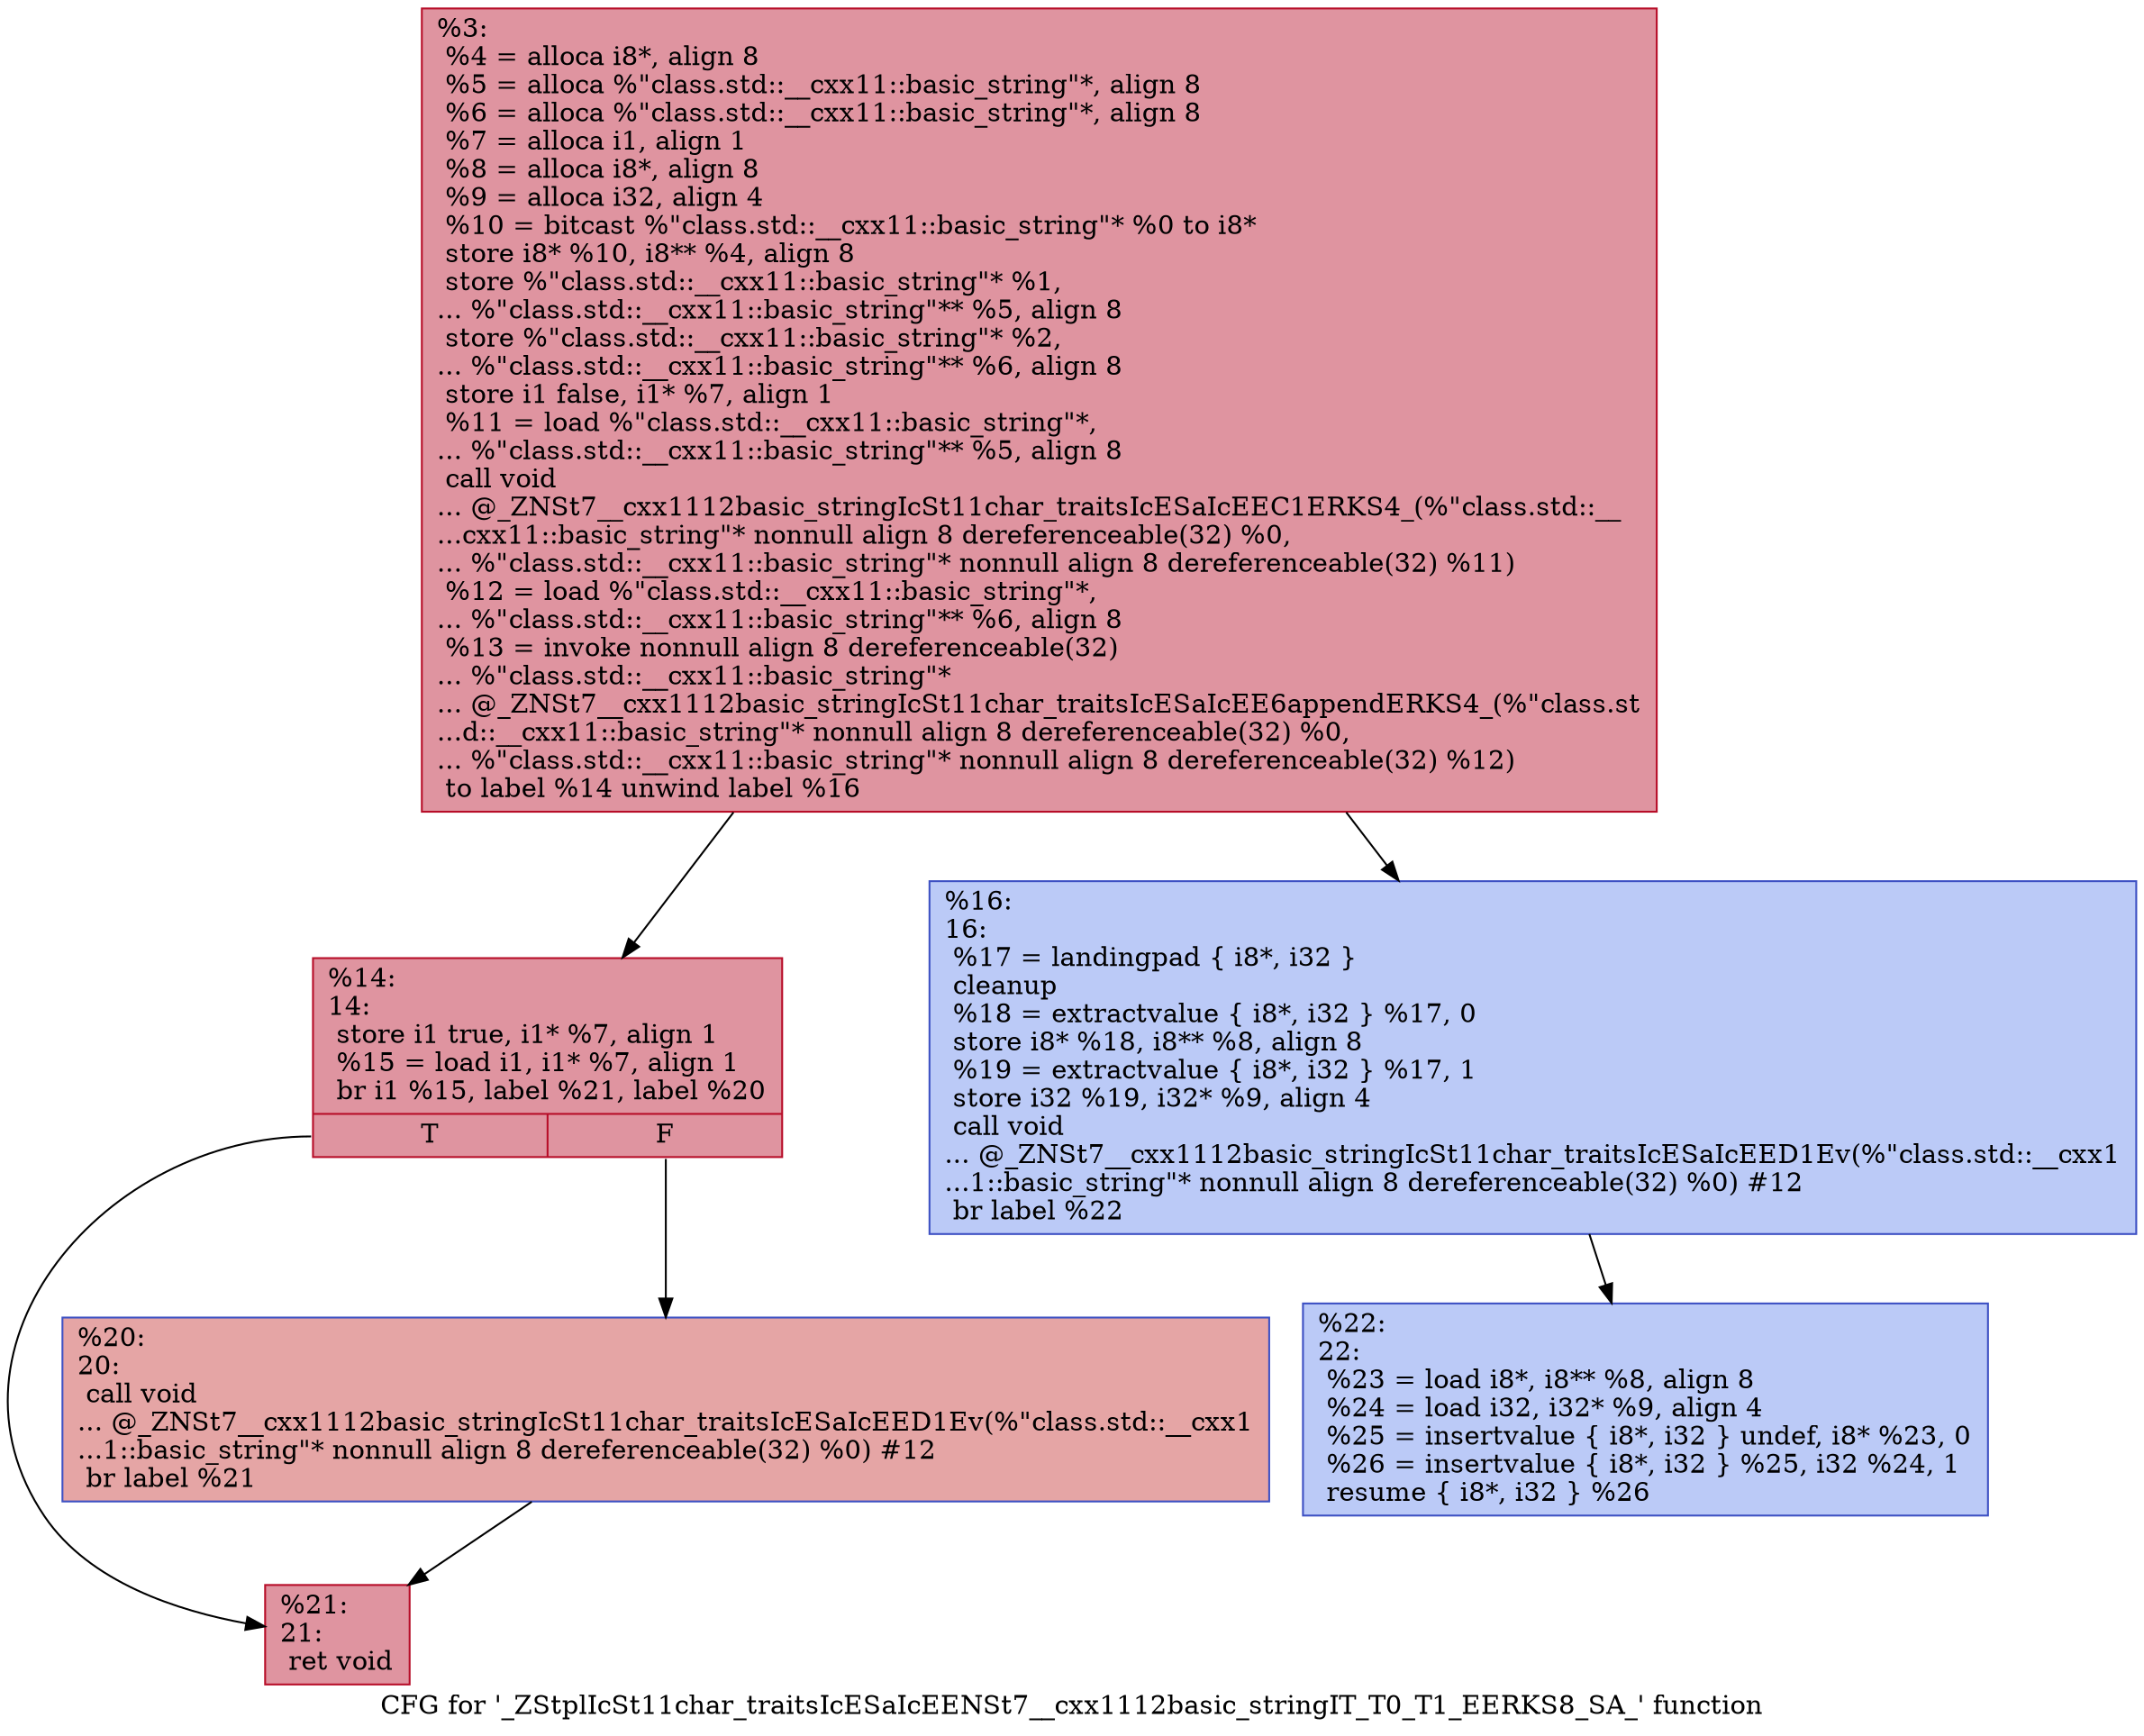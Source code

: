 digraph "CFG for '_ZStplIcSt11char_traitsIcESaIcEENSt7__cxx1112basic_stringIT_T0_T1_EERKS8_SA_' function" {
	label="CFG for '_ZStplIcSt11char_traitsIcESaIcEENSt7__cxx1112basic_stringIT_T0_T1_EERKS8_SA_' function";

	Node0x5604d287b120 [shape=record,color="#b70d28ff", style=filled, fillcolor="#b70d2870",label="{%3:\l  %4 = alloca i8*, align 8\l  %5 = alloca %\"class.std::__cxx11::basic_string\"*, align 8\l  %6 = alloca %\"class.std::__cxx11::basic_string\"*, align 8\l  %7 = alloca i1, align 1\l  %8 = alloca i8*, align 8\l  %9 = alloca i32, align 4\l  %10 = bitcast %\"class.std::__cxx11::basic_string\"* %0 to i8*\l  store i8* %10, i8** %4, align 8\l  store %\"class.std::__cxx11::basic_string\"* %1,\l... %\"class.std::__cxx11::basic_string\"** %5, align 8\l  store %\"class.std::__cxx11::basic_string\"* %2,\l... %\"class.std::__cxx11::basic_string\"** %6, align 8\l  store i1 false, i1* %7, align 1\l  %11 = load %\"class.std::__cxx11::basic_string\"*,\l... %\"class.std::__cxx11::basic_string\"** %5, align 8\l  call void\l... @_ZNSt7__cxx1112basic_stringIcSt11char_traitsIcESaIcEEC1ERKS4_(%\"class.std::__\l...cxx11::basic_string\"* nonnull align 8 dereferenceable(32) %0,\l... %\"class.std::__cxx11::basic_string\"* nonnull align 8 dereferenceable(32) %11)\l  %12 = load %\"class.std::__cxx11::basic_string\"*,\l... %\"class.std::__cxx11::basic_string\"** %6, align 8\l  %13 = invoke nonnull align 8 dereferenceable(32)\l... %\"class.std::__cxx11::basic_string\"*\l... @_ZNSt7__cxx1112basic_stringIcSt11char_traitsIcESaIcEE6appendERKS4_(%\"class.st\l...d::__cxx11::basic_string\"* nonnull align 8 dereferenceable(32) %0,\l... %\"class.std::__cxx11::basic_string\"* nonnull align 8 dereferenceable(32) %12)\l          to label %14 unwind label %16\l}"];
	Node0x5604d287b120 -> Node0x5604d287b9e0;
	Node0x5604d287b120 -> Node0x5604d287ba30;
	Node0x5604d287b9e0 [shape=record,color="#b70d28ff", style=filled, fillcolor="#b70d2870",label="{%14:\l14:                                               \l  store i1 true, i1* %7, align 1\l  %15 = load i1, i1* %7, align 1\l  br i1 %15, label %21, label %20\l|{<s0>T|<s1>F}}"];
	Node0x5604d287b9e0:s0 -> Node0x5604d287b1e0;
	Node0x5604d287b9e0:s1 -> Node0x5604d287bdb0;
	Node0x5604d287ba30 [shape=record,color="#3d50c3ff", style=filled, fillcolor="#6687ed70",label="{%16:\l16:                                               \l  %17 = landingpad \{ i8*, i32 \}\l          cleanup\l  %18 = extractvalue \{ i8*, i32 \} %17, 0\l  store i8* %18, i8** %8, align 8\l  %19 = extractvalue \{ i8*, i32 \} %17, 1\l  store i32 %19, i32* %9, align 4\l  call void\l... @_ZNSt7__cxx1112basic_stringIcSt11char_traitsIcESaIcEED1Ev(%\"class.std::__cxx1\l...1::basic_string\"* nonnull align 8 dereferenceable(32) %0) #12\l  br label %22\l}"];
	Node0x5604d287ba30 -> Node0x5604d287c0b0;
	Node0x5604d287bdb0 [shape=record,color="#3d50c3ff", style=filled, fillcolor="#c5333470",label="{%20:\l20:                                               \l  call void\l... @_ZNSt7__cxx1112basic_stringIcSt11char_traitsIcESaIcEED1Ev(%\"class.std::__cxx1\l...1::basic_string\"* nonnull align 8 dereferenceable(32) %0) #12\l  br label %21\l}"];
	Node0x5604d287bdb0 -> Node0x5604d287b1e0;
	Node0x5604d287b1e0 [shape=record,color="#b70d28ff", style=filled, fillcolor="#b70d2870",label="{%21:\l21:                                               \l  ret void\l}"];
	Node0x5604d287c0b0 [shape=record,color="#3d50c3ff", style=filled, fillcolor="#6687ed70",label="{%22:\l22:                                               \l  %23 = load i8*, i8** %8, align 8\l  %24 = load i32, i32* %9, align 4\l  %25 = insertvalue \{ i8*, i32 \} undef, i8* %23, 0\l  %26 = insertvalue \{ i8*, i32 \} %25, i32 %24, 1\l  resume \{ i8*, i32 \} %26\l}"];
}
